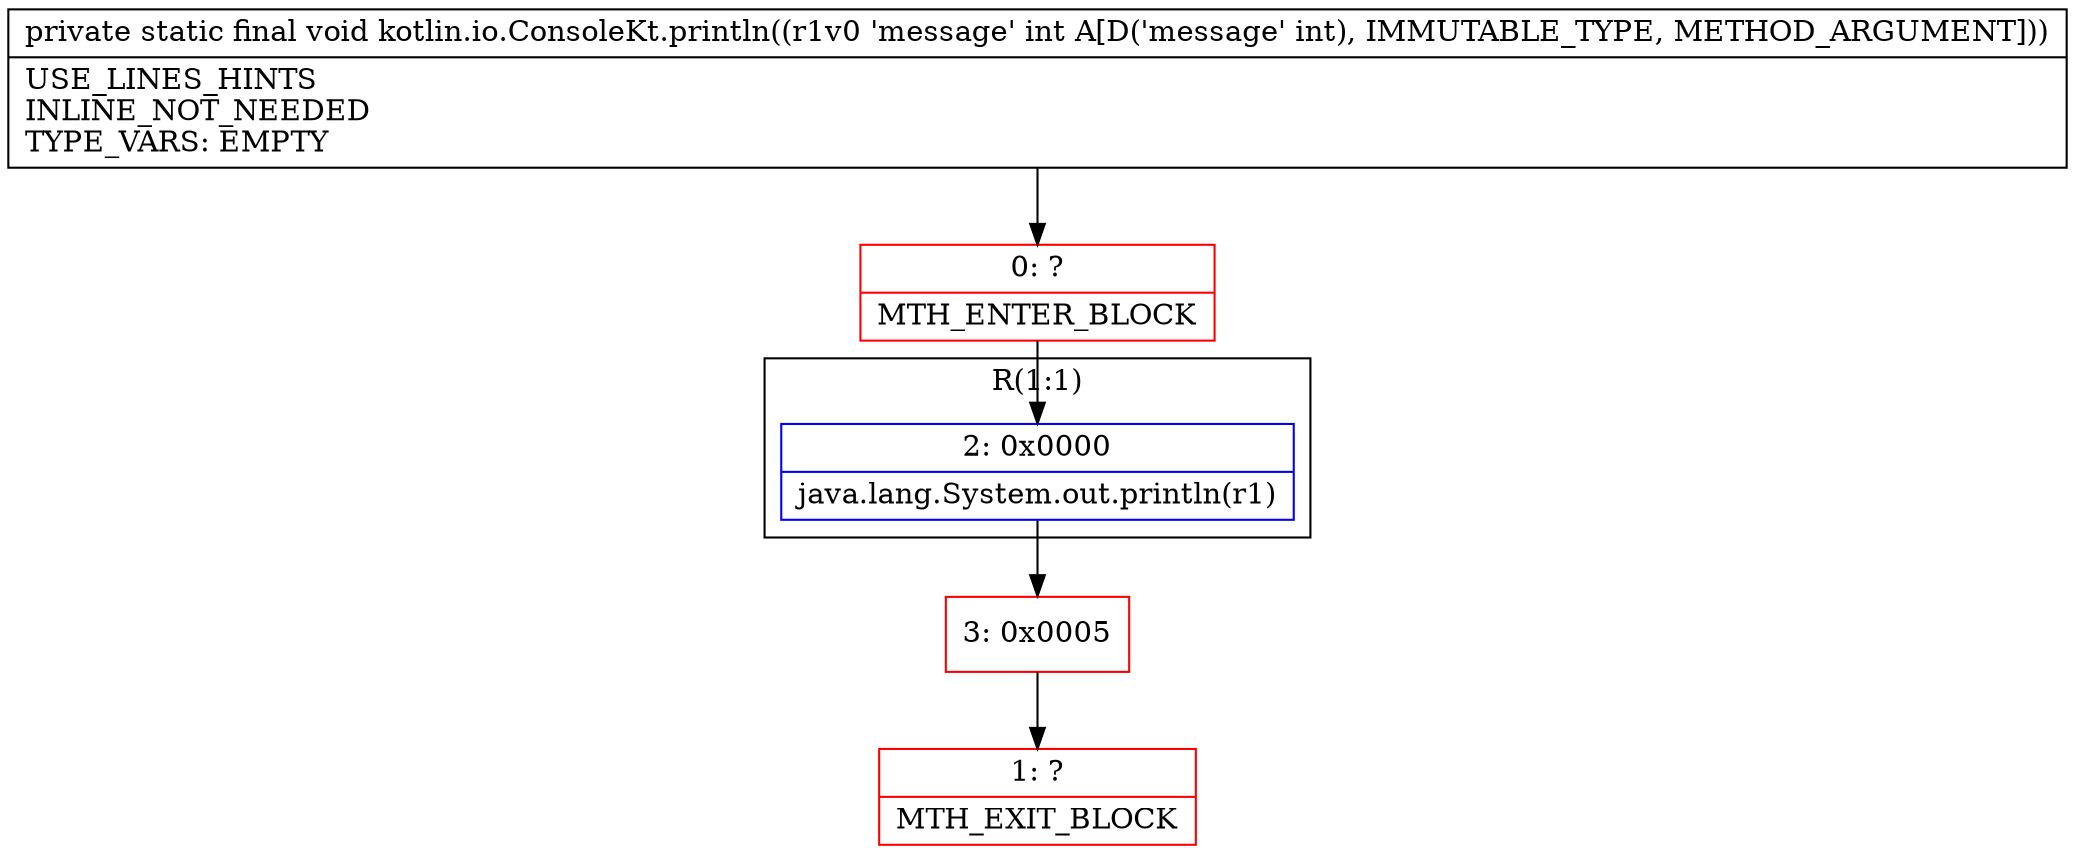 digraph "CFG forkotlin.io.ConsoleKt.println(I)V" {
subgraph cluster_Region_2032340443 {
label = "R(1:1)";
node [shape=record,color=blue];
Node_2 [shape=record,label="{2\:\ 0x0000|java.lang.System.out.println(r1)\l}"];
}
Node_0 [shape=record,color=red,label="{0\:\ ?|MTH_ENTER_BLOCK\l}"];
Node_3 [shape=record,color=red,label="{3\:\ 0x0005}"];
Node_1 [shape=record,color=red,label="{1\:\ ?|MTH_EXIT_BLOCK\l}"];
MethodNode[shape=record,label="{private static final void kotlin.io.ConsoleKt.println((r1v0 'message' int A[D('message' int), IMMUTABLE_TYPE, METHOD_ARGUMENT]))  | USE_LINES_HINTS\lINLINE_NOT_NEEDED\lTYPE_VARS: EMPTY\l}"];
MethodNode -> Node_0;Node_2 -> Node_3;
Node_0 -> Node_2;
Node_3 -> Node_1;
}

